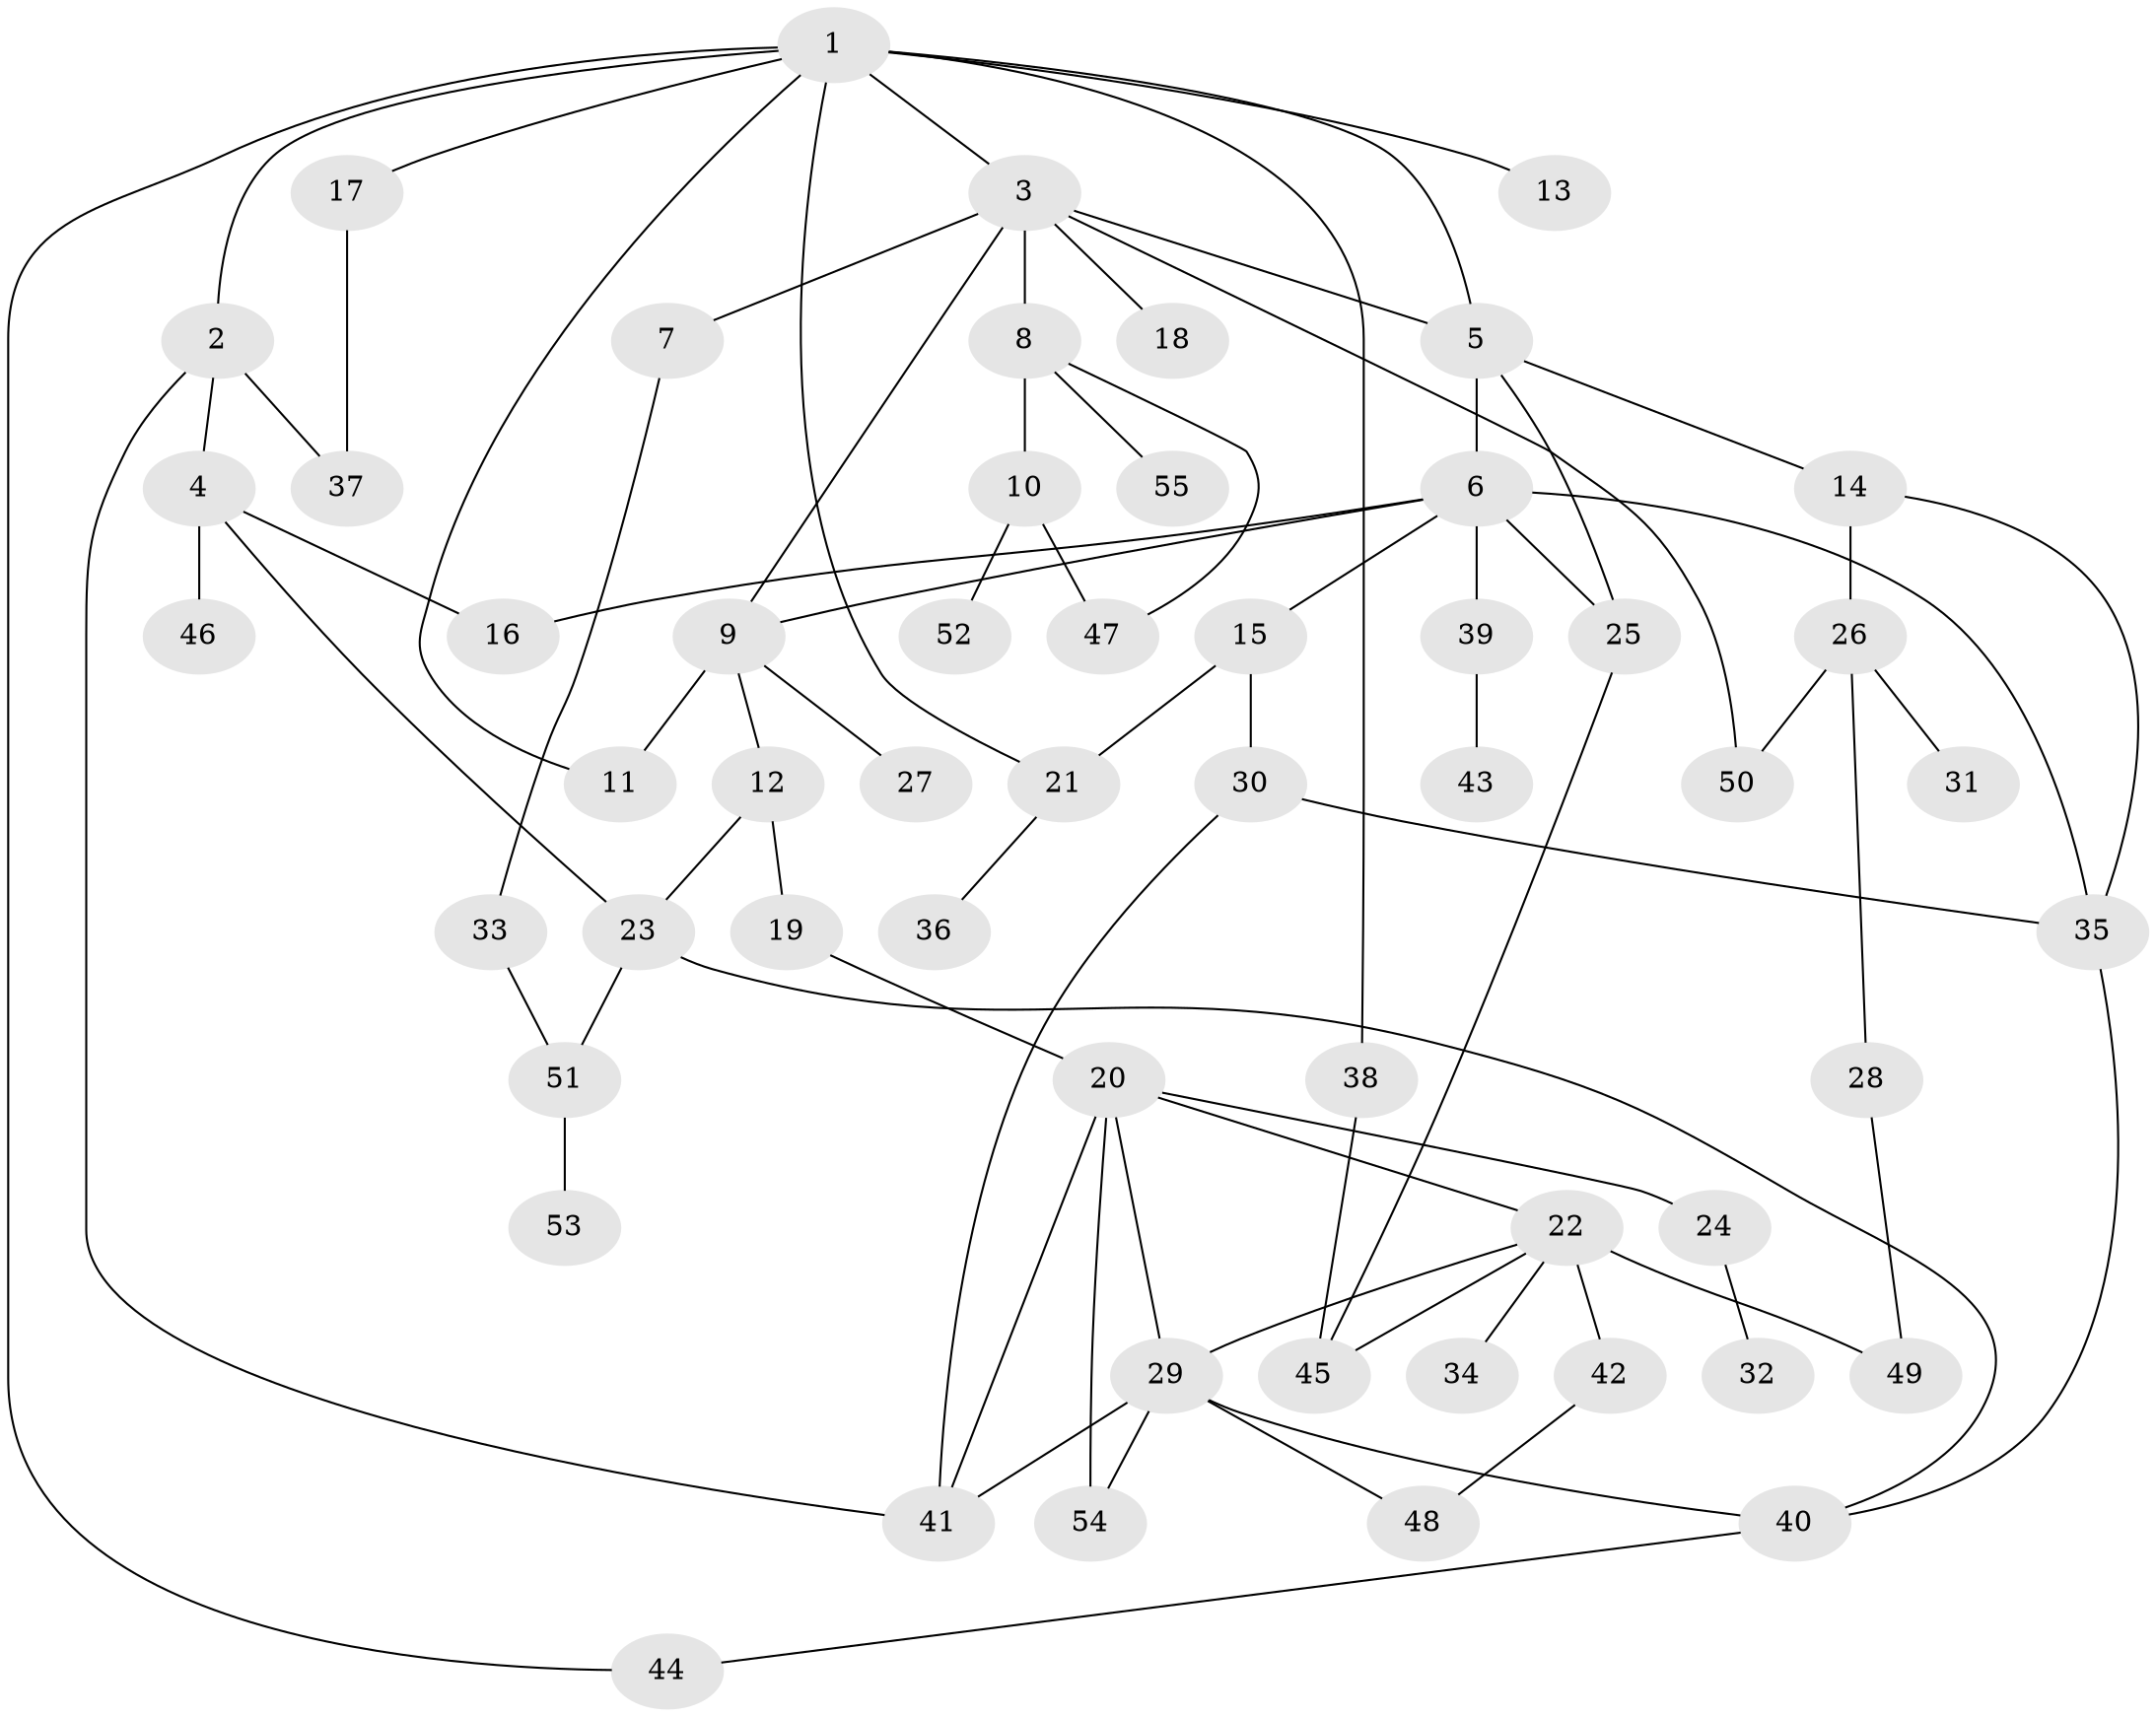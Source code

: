 // coarse degree distribution, {8: 0.06060606060606061, 3: 0.18181818181818182, 7: 0.09090909090909091, 5: 0.09090909090909091, 2: 0.21212121212121213, 1: 0.30303030303030304, 4: 0.030303030303030304, 6: 0.030303030303030304}
// Generated by graph-tools (version 1.1) at 2025/17/03/04/25 18:17:03]
// undirected, 55 vertices, 79 edges
graph export_dot {
graph [start="1"]
  node [color=gray90,style=filled];
  1;
  2;
  3;
  4;
  5;
  6;
  7;
  8;
  9;
  10;
  11;
  12;
  13;
  14;
  15;
  16;
  17;
  18;
  19;
  20;
  21;
  22;
  23;
  24;
  25;
  26;
  27;
  28;
  29;
  30;
  31;
  32;
  33;
  34;
  35;
  36;
  37;
  38;
  39;
  40;
  41;
  42;
  43;
  44;
  45;
  46;
  47;
  48;
  49;
  50;
  51;
  52;
  53;
  54;
  55;
  1 -- 2;
  1 -- 3;
  1 -- 5;
  1 -- 13;
  1 -- 17;
  1 -- 38;
  1 -- 44;
  1 -- 11;
  1 -- 21;
  2 -- 4;
  2 -- 37;
  2 -- 41;
  3 -- 7;
  3 -- 8;
  3 -- 9;
  3 -- 18;
  3 -- 50;
  3 -- 5;
  4 -- 46;
  4 -- 16;
  4 -- 23;
  5 -- 6;
  5 -- 14;
  5 -- 25;
  6 -- 15;
  6 -- 16;
  6 -- 25;
  6 -- 39;
  6 -- 9;
  6 -- 35;
  7 -- 33;
  8 -- 10;
  8 -- 47;
  8 -- 55;
  9 -- 11;
  9 -- 12;
  9 -- 27;
  10 -- 52;
  10 -- 47;
  12 -- 19;
  12 -- 23;
  14 -- 26;
  14 -- 35;
  15 -- 21;
  15 -- 30;
  17 -- 37;
  19 -- 20;
  20 -- 22;
  20 -- 24;
  20 -- 41;
  20 -- 29;
  20 -- 54;
  21 -- 36;
  22 -- 29;
  22 -- 34;
  22 -- 42;
  22 -- 49;
  22 -- 45;
  23 -- 51;
  23 -- 40;
  24 -- 32;
  25 -- 45;
  26 -- 28;
  26 -- 31;
  26 -- 50;
  28 -- 49;
  29 -- 40;
  29 -- 54;
  29 -- 41;
  29 -- 48;
  30 -- 41;
  30 -- 35;
  33 -- 51;
  35 -- 40;
  38 -- 45;
  39 -- 43;
  40 -- 44;
  42 -- 48;
  51 -- 53;
}
